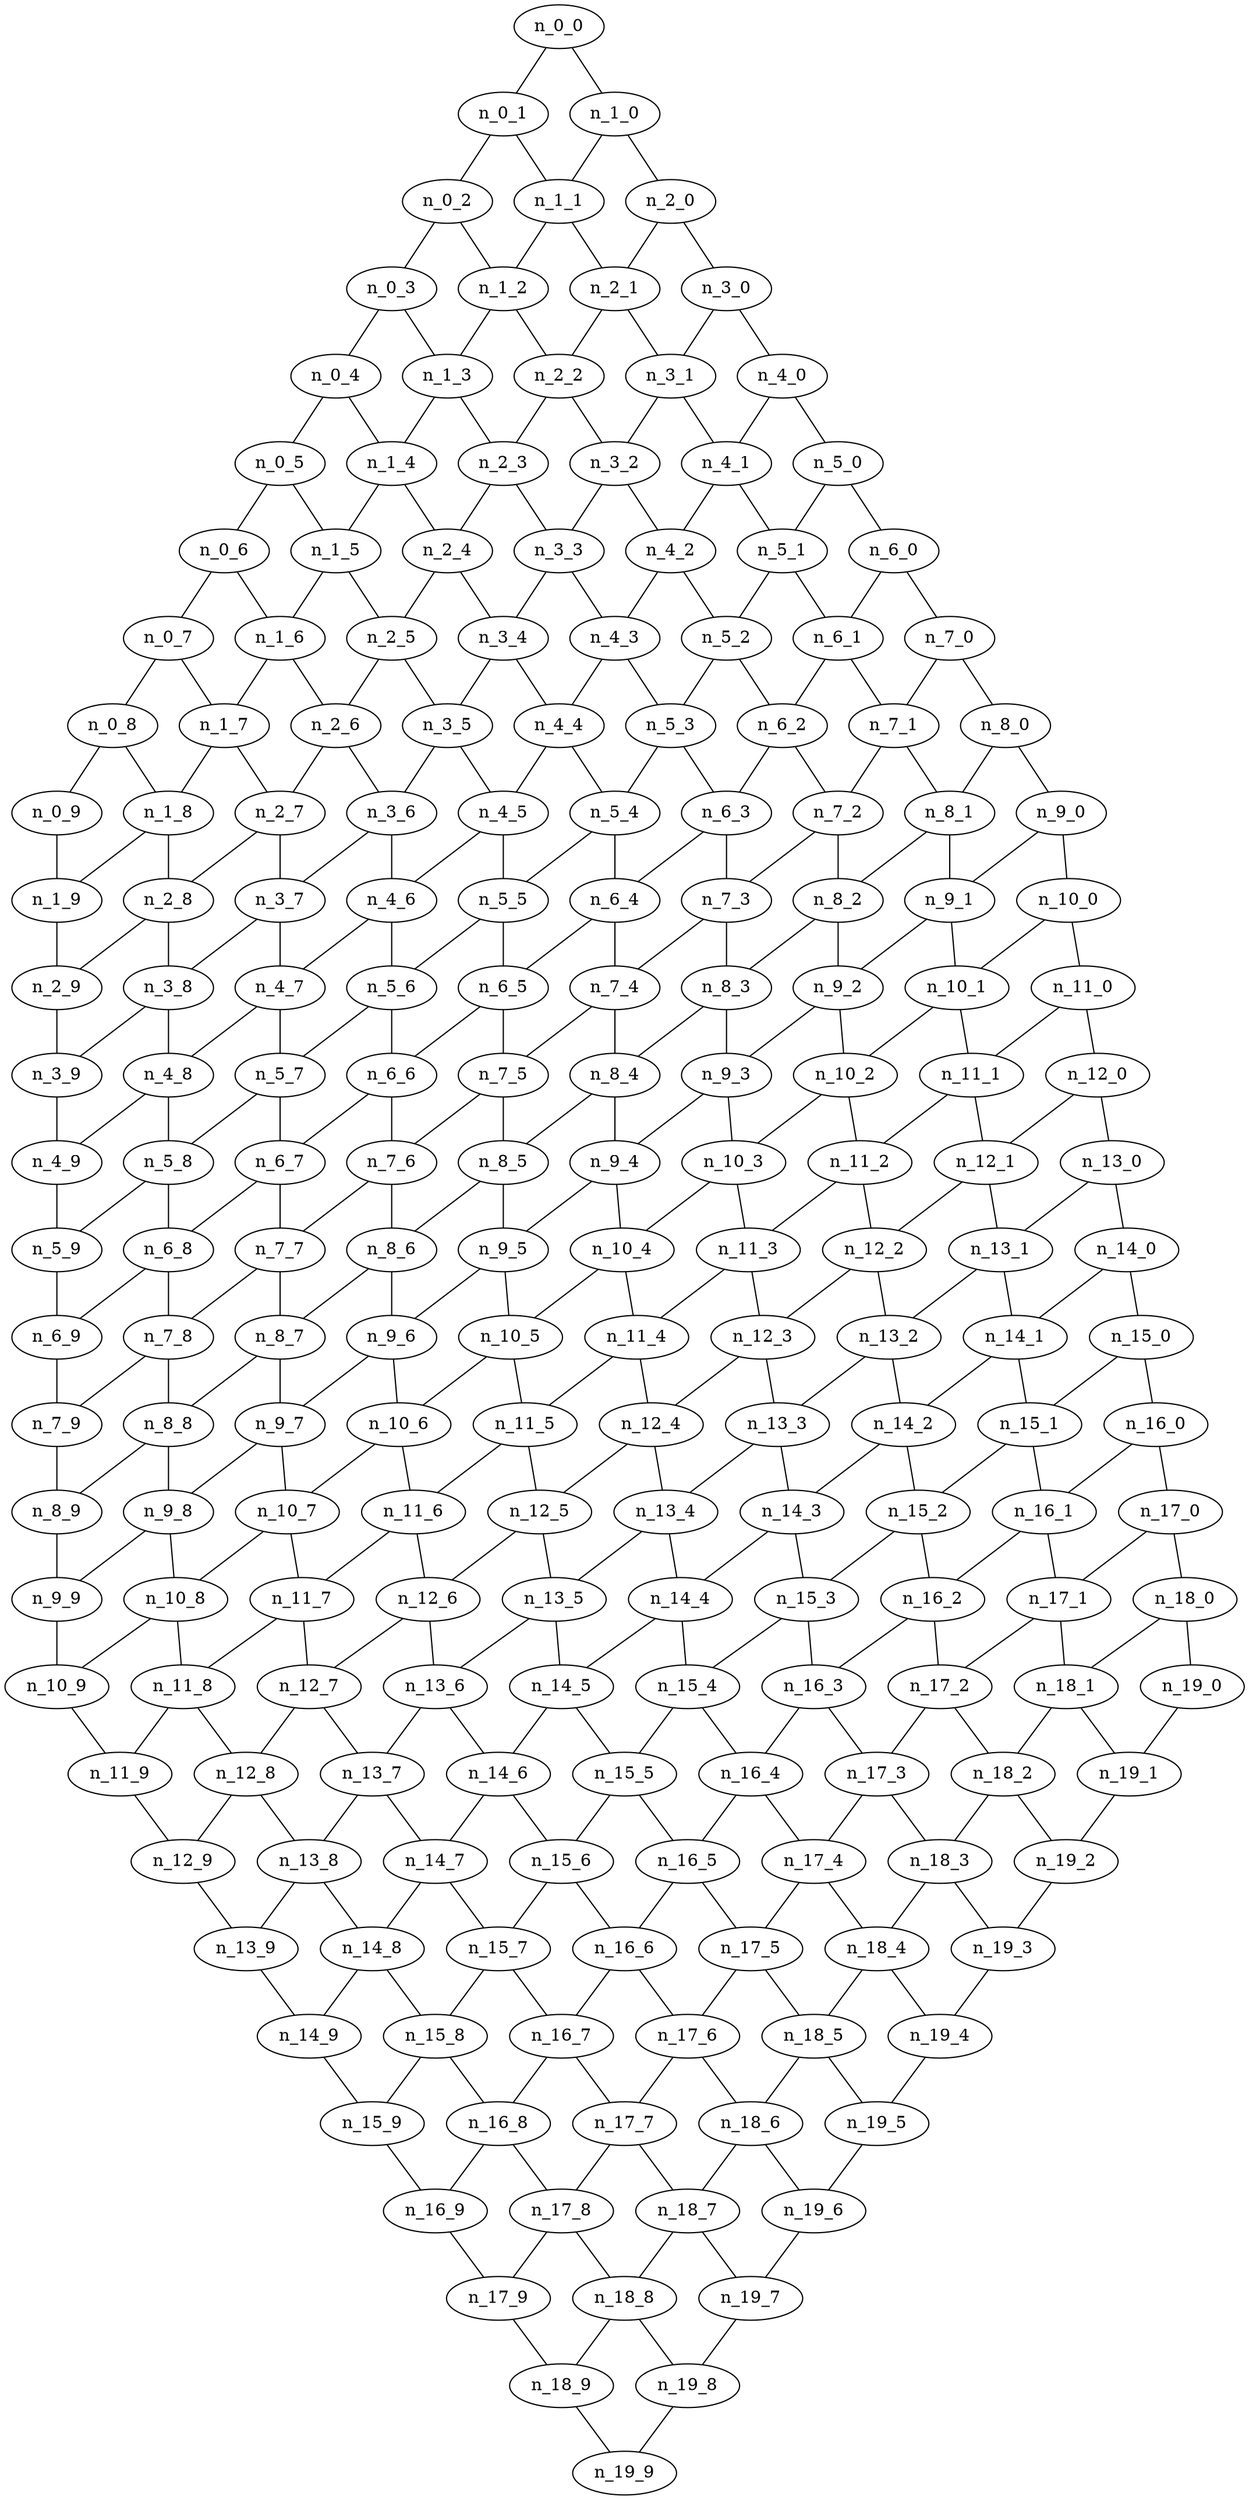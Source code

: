 graph grafoMalla_20_10  {
n_0_0;
n_0_1;
n_0_2;
n_0_3;
n_0_4;
n_0_5;
n_0_6;
n_0_7;
n_0_8;
n_0_9;
n_1_0;
n_1_1;
n_1_2;
n_1_3;
n_1_4;
n_1_5;
n_1_6;
n_1_7;
n_1_8;
n_1_9;
n_2_0;
n_2_1;
n_2_2;
n_2_3;
n_2_4;
n_2_5;
n_2_6;
n_2_7;
n_2_8;
n_2_9;
n_3_0;
n_3_1;
n_3_2;
n_3_3;
n_3_4;
n_3_5;
n_3_6;
n_3_7;
n_3_8;
n_3_9;
n_4_0;
n_4_1;
n_4_2;
n_4_3;
n_4_4;
n_4_5;
n_4_6;
n_4_7;
n_4_8;
n_4_9;
n_5_0;
n_5_1;
n_5_2;
n_5_3;
n_5_4;
n_5_5;
n_5_6;
n_5_7;
n_5_8;
n_5_9;
n_6_0;
n_6_1;
n_6_2;
n_6_3;
n_6_4;
n_6_5;
n_6_6;
n_6_7;
n_6_8;
n_6_9;
n_7_0;
n_7_1;
n_7_2;
n_7_3;
n_7_4;
n_7_5;
n_7_6;
n_7_7;
n_7_8;
n_7_9;
n_8_0;
n_8_1;
n_8_2;
n_8_3;
n_8_4;
n_8_5;
n_8_6;
n_8_7;
n_8_8;
n_8_9;
n_9_0;
n_9_1;
n_9_2;
n_9_3;
n_9_4;
n_9_5;
n_9_6;
n_9_7;
n_9_8;
n_9_9;
n_10_0;
n_10_1;
n_10_2;
n_10_3;
n_10_4;
n_10_5;
n_10_6;
n_10_7;
n_10_8;
n_10_9;
n_11_0;
n_11_1;
n_11_2;
n_11_3;
n_11_4;
n_11_5;
n_11_6;
n_11_7;
n_11_8;
n_11_9;
n_12_0;
n_12_1;
n_12_2;
n_12_3;
n_12_4;
n_12_5;
n_12_6;
n_12_7;
n_12_8;
n_12_9;
n_13_0;
n_13_1;
n_13_2;
n_13_3;
n_13_4;
n_13_5;
n_13_6;
n_13_7;
n_13_8;
n_13_9;
n_14_0;
n_14_1;
n_14_2;
n_14_3;
n_14_4;
n_14_5;
n_14_6;
n_14_7;
n_14_8;
n_14_9;
n_15_0;
n_15_1;
n_15_2;
n_15_3;
n_15_4;
n_15_5;
n_15_6;
n_15_7;
n_15_8;
n_15_9;
n_16_0;
n_16_1;
n_16_2;
n_16_3;
n_16_4;
n_16_5;
n_16_6;
n_16_7;
n_16_8;
n_16_9;
n_17_0;
n_17_1;
n_17_2;
n_17_3;
n_17_4;
n_17_5;
n_17_6;
n_17_7;
n_17_8;
n_17_9;
n_18_0;
n_18_1;
n_18_2;
n_18_3;
n_18_4;
n_18_5;
n_18_6;
n_18_7;
n_18_8;
n_18_9;
n_19_0;
n_19_1;
n_19_2;
n_19_3;
n_19_4;
n_19_5;
n_19_6;
n_19_7;
n_19_8;
n_19_9;
n_0_0 -- n_1_0;
n_0_0 -- n_0_1;
n_0_1 -- n_1_1;
n_0_1 -- n_0_2;
n_0_2 -- n_1_2;
n_0_2 -- n_0_3;
n_0_3 -- n_1_3;
n_0_3 -- n_0_4;
n_0_4 -- n_1_4;
n_0_4 -- n_0_5;
n_0_5 -- n_1_5;
n_0_5 -- n_0_6;
n_0_6 -- n_1_6;
n_0_6 -- n_0_7;
n_0_7 -- n_1_7;
n_0_7 -- n_0_8;
n_0_8 -- n_1_8;
n_0_8 -- n_0_9;
n_0_9 -- n_1_9;
n_1_0 -- n_2_0;
n_1_0 -- n_1_1;
n_1_1 -- n_2_1;
n_1_1 -- n_1_2;
n_1_2 -- n_2_2;
n_1_2 -- n_1_3;
n_1_3 -- n_2_3;
n_1_3 -- n_1_4;
n_1_4 -- n_2_4;
n_1_4 -- n_1_5;
n_1_5 -- n_2_5;
n_1_5 -- n_1_6;
n_1_6 -- n_2_6;
n_1_6 -- n_1_7;
n_1_7 -- n_2_7;
n_1_7 -- n_1_8;
n_1_8 -- n_2_8;
n_1_8 -- n_1_9;
n_1_9 -- n_2_9;
n_2_0 -- n_3_0;
n_2_0 -- n_2_1;
n_2_1 -- n_3_1;
n_2_1 -- n_2_2;
n_2_2 -- n_3_2;
n_2_2 -- n_2_3;
n_2_3 -- n_3_3;
n_2_3 -- n_2_4;
n_2_4 -- n_3_4;
n_2_4 -- n_2_5;
n_2_5 -- n_3_5;
n_2_5 -- n_2_6;
n_2_6 -- n_3_6;
n_2_6 -- n_2_7;
n_2_7 -- n_3_7;
n_2_7 -- n_2_8;
n_2_8 -- n_3_8;
n_2_8 -- n_2_9;
n_2_9 -- n_3_9;
n_3_0 -- n_4_0;
n_3_0 -- n_3_1;
n_3_1 -- n_4_1;
n_3_1 -- n_3_2;
n_3_2 -- n_4_2;
n_3_2 -- n_3_3;
n_3_3 -- n_4_3;
n_3_3 -- n_3_4;
n_3_4 -- n_4_4;
n_3_4 -- n_3_5;
n_3_5 -- n_4_5;
n_3_5 -- n_3_6;
n_3_6 -- n_4_6;
n_3_6 -- n_3_7;
n_3_7 -- n_4_7;
n_3_7 -- n_3_8;
n_3_8 -- n_4_8;
n_3_8 -- n_3_9;
n_3_9 -- n_4_9;
n_4_0 -- n_5_0;
n_4_0 -- n_4_1;
n_4_1 -- n_5_1;
n_4_1 -- n_4_2;
n_4_2 -- n_5_2;
n_4_2 -- n_4_3;
n_4_3 -- n_5_3;
n_4_3 -- n_4_4;
n_4_4 -- n_5_4;
n_4_4 -- n_4_5;
n_4_5 -- n_5_5;
n_4_5 -- n_4_6;
n_4_6 -- n_5_6;
n_4_6 -- n_4_7;
n_4_7 -- n_5_7;
n_4_7 -- n_4_8;
n_4_8 -- n_5_8;
n_4_8 -- n_4_9;
n_4_9 -- n_5_9;
n_5_0 -- n_6_0;
n_5_0 -- n_5_1;
n_5_1 -- n_6_1;
n_5_1 -- n_5_2;
n_5_2 -- n_6_2;
n_5_2 -- n_5_3;
n_5_3 -- n_6_3;
n_5_3 -- n_5_4;
n_5_4 -- n_6_4;
n_5_4 -- n_5_5;
n_5_5 -- n_6_5;
n_5_5 -- n_5_6;
n_5_6 -- n_6_6;
n_5_6 -- n_5_7;
n_5_7 -- n_6_7;
n_5_7 -- n_5_8;
n_5_8 -- n_6_8;
n_5_8 -- n_5_9;
n_5_9 -- n_6_9;
n_6_0 -- n_7_0;
n_6_0 -- n_6_1;
n_6_1 -- n_7_1;
n_6_1 -- n_6_2;
n_6_2 -- n_7_2;
n_6_2 -- n_6_3;
n_6_3 -- n_7_3;
n_6_3 -- n_6_4;
n_6_4 -- n_7_4;
n_6_4 -- n_6_5;
n_6_5 -- n_7_5;
n_6_5 -- n_6_6;
n_6_6 -- n_7_6;
n_6_6 -- n_6_7;
n_6_7 -- n_7_7;
n_6_7 -- n_6_8;
n_6_8 -- n_7_8;
n_6_8 -- n_6_9;
n_6_9 -- n_7_9;
n_7_0 -- n_8_0;
n_7_0 -- n_7_1;
n_7_1 -- n_8_1;
n_7_1 -- n_7_2;
n_7_2 -- n_8_2;
n_7_2 -- n_7_3;
n_7_3 -- n_8_3;
n_7_3 -- n_7_4;
n_7_4 -- n_8_4;
n_7_4 -- n_7_5;
n_7_5 -- n_8_5;
n_7_5 -- n_7_6;
n_7_6 -- n_8_6;
n_7_6 -- n_7_7;
n_7_7 -- n_8_7;
n_7_7 -- n_7_8;
n_7_8 -- n_8_8;
n_7_8 -- n_7_9;
n_7_9 -- n_8_9;
n_8_0 -- n_9_0;
n_8_0 -- n_8_1;
n_8_1 -- n_9_1;
n_8_1 -- n_8_2;
n_8_2 -- n_9_2;
n_8_2 -- n_8_3;
n_8_3 -- n_9_3;
n_8_3 -- n_8_4;
n_8_4 -- n_9_4;
n_8_4 -- n_8_5;
n_8_5 -- n_9_5;
n_8_5 -- n_8_6;
n_8_6 -- n_9_6;
n_8_6 -- n_8_7;
n_8_7 -- n_9_7;
n_8_7 -- n_8_8;
n_8_8 -- n_9_8;
n_8_8 -- n_8_9;
n_8_9 -- n_9_9;
n_9_0 -- n_10_0;
n_9_0 -- n_9_1;
n_9_1 -- n_10_1;
n_9_1 -- n_9_2;
n_9_2 -- n_10_2;
n_9_2 -- n_9_3;
n_9_3 -- n_10_3;
n_9_3 -- n_9_4;
n_9_4 -- n_10_4;
n_9_4 -- n_9_5;
n_9_5 -- n_10_5;
n_9_5 -- n_9_6;
n_9_6 -- n_10_6;
n_9_6 -- n_9_7;
n_9_7 -- n_10_7;
n_9_7 -- n_9_8;
n_9_8 -- n_10_8;
n_9_8 -- n_9_9;
n_9_9 -- n_10_9;
n_10_0 -- n_11_0;
n_10_0 -- n_10_1;
n_10_1 -- n_11_1;
n_10_1 -- n_10_2;
n_10_2 -- n_11_2;
n_10_2 -- n_10_3;
n_10_3 -- n_11_3;
n_10_3 -- n_10_4;
n_10_4 -- n_11_4;
n_10_4 -- n_10_5;
n_10_5 -- n_11_5;
n_10_5 -- n_10_6;
n_10_6 -- n_11_6;
n_10_6 -- n_10_7;
n_10_7 -- n_11_7;
n_10_7 -- n_10_8;
n_10_8 -- n_11_8;
n_10_8 -- n_10_9;
n_10_9 -- n_11_9;
n_11_0 -- n_12_0;
n_11_0 -- n_11_1;
n_11_1 -- n_12_1;
n_11_1 -- n_11_2;
n_11_2 -- n_12_2;
n_11_2 -- n_11_3;
n_11_3 -- n_12_3;
n_11_3 -- n_11_4;
n_11_4 -- n_12_4;
n_11_4 -- n_11_5;
n_11_5 -- n_12_5;
n_11_5 -- n_11_6;
n_11_6 -- n_12_6;
n_11_6 -- n_11_7;
n_11_7 -- n_12_7;
n_11_7 -- n_11_8;
n_11_8 -- n_12_8;
n_11_8 -- n_11_9;
n_11_9 -- n_12_9;
n_12_0 -- n_13_0;
n_12_0 -- n_12_1;
n_12_1 -- n_13_1;
n_12_1 -- n_12_2;
n_12_2 -- n_13_2;
n_12_2 -- n_12_3;
n_12_3 -- n_13_3;
n_12_3 -- n_12_4;
n_12_4 -- n_13_4;
n_12_4 -- n_12_5;
n_12_5 -- n_13_5;
n_12_5 -- n_12_6;
n_12_6 -- n_13_6;
n_12_6 -- n_12_7;
n_12_7 -- n_13_7;
n_12_7 -- n_12_8;
n_12_8 -- n_13_8;
n_12_8 -- n_12_9;
n_12_9 -- n_13_9;
n_13_0 -- n_14_0;
n_13_0 -- n_13_1;
n_13_1 -- n_14_1;
n_13_1 -- n_13_2;
n_13_2 -- n_14_2;
n_13_2 -- n_13_3;
n_13_3 -- n_14_3;
n_13_3 -- n_13_4;
n_13_4 -- n_14_4;
n_13_4 -- n_13_5;
n_13_5 -- n_14_5;
n_13_5 -- n_13_6;
n_13_6 -- n_14_6;
n_13_6 -- n_13_7;
n_13_7 -- n_14_7;
n_13_7 -- n_13_8;
n_13_8 -- n_14_8;
n_13_8 -- n_13_9;
n_13_9 -- n_14_9;
n_14_0 -- n_15_0;
n_14_0 -- n_14_1;
n_14_1 -- n_15_1;
n_14_1 -- n_14_2;
n_14_2 -- n_15_2;
n_14_2 -- n_14_3;
n_14_3 -- n_15_3;
n_14_3 -- n_14_4;
n_14_4 -- n_15_4;
n_14_4 -- n_14_5;
n_14_5 -- n_15_5;
n_14_5 -- n_14_6;
n_14_6 -- n_15_6;
n_14_6 -- n_14_7;
n_14_7 -- n_15_7;
n_14_7 -- n_14_8;
n_14_8 -- n_15_8;
n_14_8 -- n_14_9;
n_14_9 -- n_15_9;
n_15_0 -- n_16_0;
n_15_0 -- n_15_1;
n_15_1 -- n_16_1;
n_15_1 -- n_15_2;
n_15_2 -- n_16_2;
n_15_2 -- n_15_3;
n_15_3 -- n_16_3;
n_15_3 -- n_15_4;
n_15_4 -- n_16_4;
n_15_4 -- n_15_5;
n_15_5 -- n_16_5;
n_15_5 -- n_15_6;
n_15_6 -- n_16_6;
n_15_6 -- n_15_7;
n_15_7 -- n_16_7;
n_15_7 -- n_15_8;
n_15_8 -- n_16_8;
n_15_8 -- n_15_9;
n_15_9 -- n_16_9;
n_16_0 -- n_17_0;
n_16_0 -- n_16_1;
n_16_1 -- n_17_1;
n_16_1 -- n_16_2;
n_16_2 -- n_17_2;
n_16_2 -- n_16_3;
n_16_3 -- n_17_3;
n_16_3 -- n_16_4;
n_16_4 -- n_17_4;
n_16_4 -- n_16_5;
n_16_5 -- n_17_5;
n_16_5 -- n_16_6;
n_16_6 -- n_17_6;
n_16_6 -- n_16_7;
n_16_7 -- n_17_7;
n_16_7 -- n_16_8;
n_16_8 -- n_17_8;
n_16_8 -- n_16_9;
n_16_9 -- n_17_9;
n_17_0 -- n_18_0;
n_17_0 -- n_17_1;
n_17_1 -- n_18_1;
n_17_1 -- n_17_2;
n_17_2 -- n_18_2;
n_17_2 -- n_17_3;
n_17_3 -- n_18_3;
n_17_3 -- n_17_4;
n_17_4 -- n_18_4;
n_17_4 -- n_17_5;
n_17_5 -- n_18_5;
n_17_5 -- n_17_6;
n_17_6 -- n_18_6;
n_17_6 -- n_17_7;
n_17_7 -- n_18_7;
n_17_7 -- n_17_8;
n_17_8 -- n_18_8;
n_17_8 -- n_17_9;
n_17_9 -- n_18_9;
n_18_0 -- n_19_0;
n_18_0 -- n_18_1;
n_18_1 -- n_19_1;
n_18_1 -- n_18_2;
n_18_2 -- n_19_2;
n_18_2 -- n_18_3;
n_18_3 -- n_19_3;
n_18_3 -- n_18_4;
n_18_4 -- n_19_4;
n_18_4 -- n_18_5;
n_18_5 -- n_19_5;
n_18_5 -- n_18_6;
n_18_6 -- n_19_6;
n_18_6 -- n_18_7;
n_18_7 -- n_19_7;
n_18_7 -- n_18_8;
n_18_8 -- n_19_8;
n_18_8 -- n_18_9;
n_18_9 -- n_19_9;
n_19_0 -- n_19_1;
n_19_1 -- n_19_2;
n_19_2 -- n_19_3;
n_19_3 -- n_19_4;
n_19_4 -- n_19_5;
n_19_5 -- n_19_6;
n_19_6 -- n_19_7;
n_19_7 -- n_19_8;
n_19_8 -- n_19_9;
}